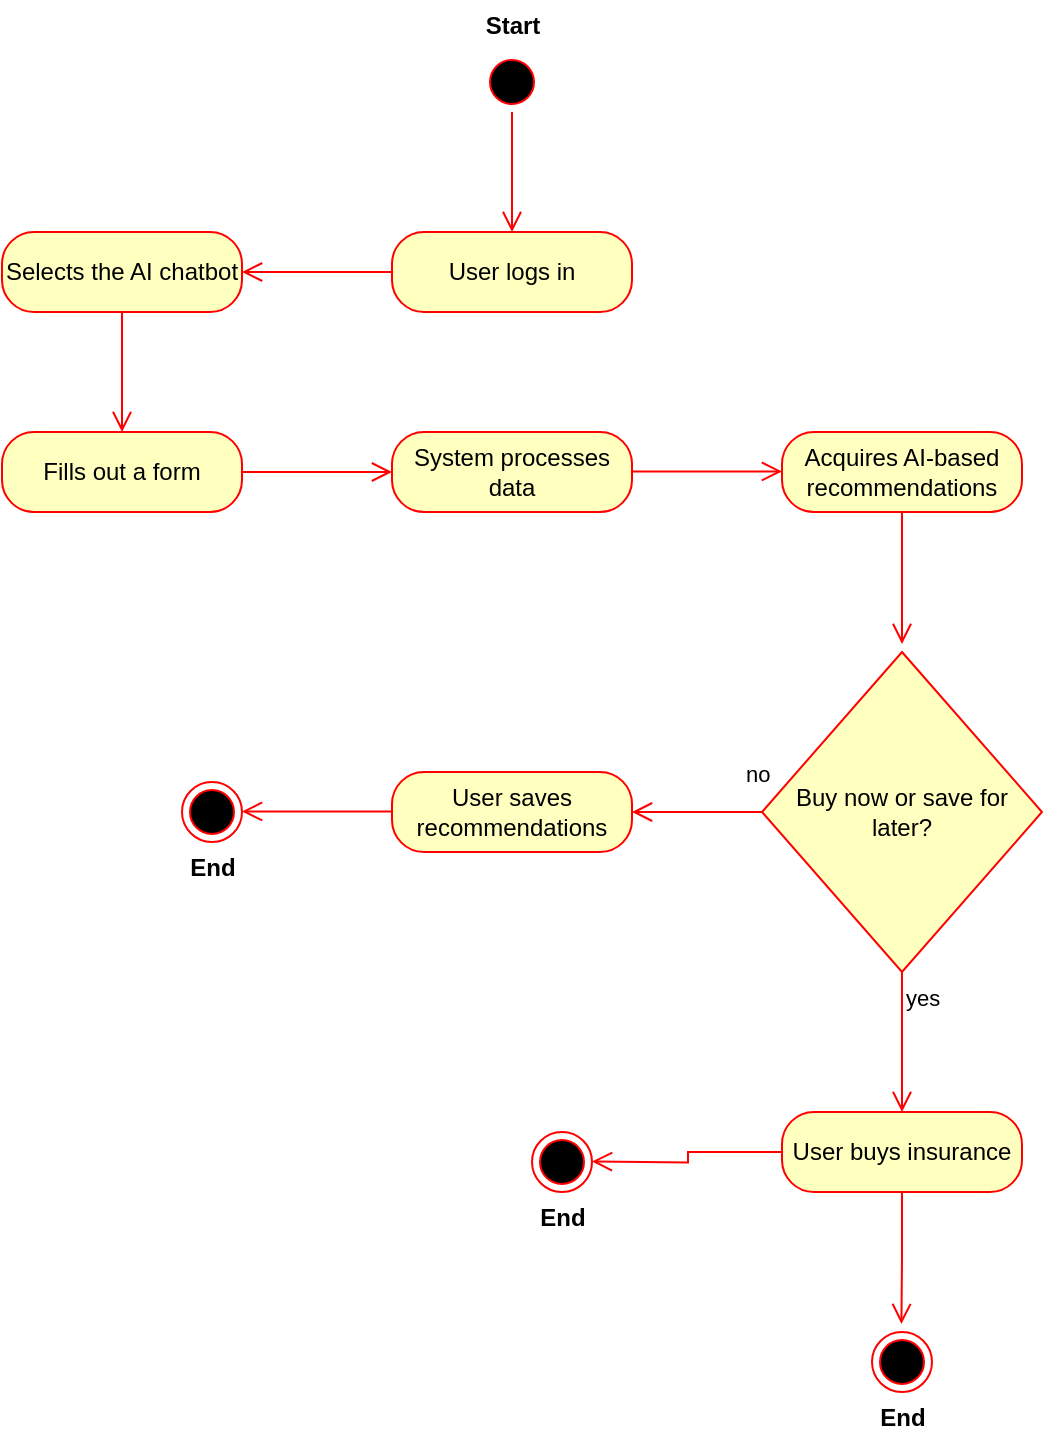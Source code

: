 <mxfile version="27.1.1">
  <diagram name="Page-1" id="KyxQp8voShygl3JnHhZr">
    <mxGraphModel dx="1425" dy="766" grid="1" gridSize="10" guides="1" tooltips="1" connect="1" arrows="1" fold="1" page="1" pageScale="1" pageWidth="850" pageHeight="1100" math="0" shadow="0">
      <root>
        <mxCell id="0" />
        <mxCell id="1" parent="0" />
        <mxCell id="4iAJ_tE6mHnHZplQDNx6-3" value="" style="edgeStyle=orthogonalEdgeStyle;html=1;verticalAlign=bottom;endArrow=open;endSize=8;strokeColor=#ff0000;rounded=0;exitX=0.5;exitY=1;exitDx=0;exitDy=0;" edge="1" source="4iAJ_tE6mHnHZplQDNx6-2" parent="1">
          <mxGeometry relative="1" as="geometry">
            <mxPoint x="425" y="290" as="targetPoint" />
            <mxPoint x="390" y="240" as="sourcePoint" />
          </mxGeometry>
        </mxCell>
        <mxCell id="4iAJ_tE6mHnHZplQDNx6-6" value="User logs in" style="rounded=1;whiteSpace=wrap;html=1;arcSize=40;fontColor=#000000;fillColor=#ffffc0;strokeColor=#ff0000;" vertex="1" parent="1">
          <mxGeometry x="365" y="290" width="120" height="40" as="geometry" />
        </mxCell>
        <mxCell id="4iAJ_tE6mHnHZplQDNx6-7" value="" style="edgeStyle=orthogonalEdgeStyle;html=1;verticalAlign=bottom;endArrow=open;endSize=8;strokeColor=#ff0000;rounded=0;exitX=0;exitY=0.5;exitDx=0;exitDy=0;entryX=1;entryY=0.5;entryDx=0;entryDy=0;" edge="1" source="4iAJ_tE6mHnHZplQDNx6-6" parent="1" target="4iAJ_tE6mHnHZplQDNx6-10">
          <mxGeometry relative="1" as="geometry">
            <mxPoint x="340" y="370" as="targetPoint" />
            <mxPoint x="340" y="310" as="sourcePoint" />
          </mxGeometry>
        </mxCell>
        <mxCell id="4iAJ_tE6mHnHZplQDNx6-10" value="Selects the AI chatbot" style="rounded=1;whiteSpace=wrap;html=1;arcSize=40;fontColor=#000000;fillColor=#ffffc0;strokeColor=#ff0000;" vertex="1" parent="1">
          <mxGeometry x="170" y="290" width="120" height="40" as="geometry" />
        </mxCell>
        <mxCell id="4iAJ_tE6mHnHZplQDNx6-11" value="" style="edgeStyle=orthogonalEdgeStyle;html=1;verticalAlign=bottom;endArrow=open;endSize=8;strokeColor=#ff0000;rounded=0;" edge="1" parent="1" source="4iAJ_tE6mHnHZplQDNx6-10">
          <mxGeometry relative="1" as="geometry">
            <mxPoint x="230" y="390" as="targetPoint" />
          </mxGeometry>
        </mxCell>
        <mxCell id="4iAJ_tE6mHnHZplQDNx6-12" value="System processes data" style="rounded=1;whiteSpace=wrap;html=1;arcSize=40;fontColor=#000000;fillColor=#ffffc0;strokeColor=#ff0000;" vertex="1" parent="1">
          <mxGeometry x="365" y="390" width="120" height="40" as="geometry" />
        </mxCell>
        <mxCell id="4iAJ_tE6mHnHZplQDNx6-14" value="Fills out a form" style="rounded=1;whiteSpace=wrap;html=1;arcSize=40;fontColor=#000000;fillColor=#ffffc0;strokeColor=#ff0000;" vertex="1" parent="1">
          <mxGeometry x="170" y="390" width="120" height="40" as="geometry" />
        </mxCell>
        <mxCell id="4iAJ_tE6mHnHZplQDNx6-15" value="" style="edgeStyle=orthogonalEdgeStyle;html=1;verticalAlign=bottom;endArrow=open;endSize=8;strokeColor=#ff0000;rounded=0;exitX=1;exitY=0.5;exitDx=0;exitDy=0;entryX=0;entryY=0.5;entryDx=0;entryDy=0;" edge="1" parent="1" source="4iAJ_tE6mHnHZplQDNx6-14" target="4iAJ_tE6mHnHZplQDNx6-12">
          <mxGeometry relative="1" as="geometry">
            <mxPoint x="140" y="530" as="targetPoint" />
            <mxPoint x="140.029" y="470" as="sourcePoint" />
          </mxGeometry>
        </mxCell>
        <mxCell id="4iAJ_tE6mHnHZplQDNx6-17" value="Acquires AI-based recommendations" style="rounded=1;whiteSpace=wrap;html=1;arcSize=40;fontColor=#000000;fillColor=#ffffc0;strokeColor=#ff0000;" vertex="1" parent="1">
          <mxGeometry x="560" y="390" width="120" height="40" as="geometry" />
        </mxCell>
        <mxCell id="4iAJ_tE6mHnHZplQDNx6-20" value="" style="edgeStyle=orthogonalEdgeStyle;html=1;verticalAlign=bottom;endArrow=open;endSize=8;strokeColor=#ff0000;rounded=0;exitX=1;exitY=0.5;exitDx=0;exitDy=0;entryX=0;entryY=0.5;entryDx=0;entryDy=0;" edge="1" parent="1">
          <mxGeometry relative="1" as="geometry">
            <mxPoint x="560" y="409.71" as="targetPoint" />
            <mxPoint x="485" y="409.71" as="sourcePoint" />
          </mxGeometry>
        </mxCell>
        <mxCell id="4iAJ_tE6mHnHZplQDNx6-22" value="Buy now or save for later?" style="rhombus;whiteSpace=wrap;html=1;fontColor=#000000;fillColor=#ffffc0;strokeColor=#ff0000;" vertex="1" parent="1">
          <mxGeometry x="550" y="500" width="140" height="160" as="geometry" />
        </mxCell>
        <mxCell id="4iAJ_tE6mHnHZplQDNx6-25" value="User buys insurance" style="rounded=1;whiteSpace=wrap;html=1;arcSize=40;fontColor=#000000;fillColor=#ffffc0;strokeColor=#ff0000;" vertex="1" parent="1">
          <mxGeometry x="560" y="730" width="120" height="40" as="geometry" />
        </mxCell>
        <mxCell id="4iAJ_tE6mHnHZplQDNx6-27" value="User saves recommendations" style="rounded=1;whiteSpace=wrap;html=1;arcSize=40;fontColor=#000000;fillColor=#ffffc0;strokeColor=#ff0000;" vertex="1" parent="1">
          <mxGeometry x="365" y="560" width="120" height="40" as="geometry" />
        </mxCell>
        <mxCell id="4iAJ_tE6mHnHZplQDNx6-30" value="" style="edgeStyle=orthogonalEdgeStyle;html=1;verticalAlign=bottom;endArrow=open;endSize=8;strokeColor=#ff0000;rounded=0;exitX=0.5;exitY=1;exitDx=0;exitDy=0;" edge="1" parent="1" source="4iAJ_tE6mHnHZplQDNx6-17">
          <mxGeometry relative="1" as="geometry">
            <mxPoint x="620" y="496" as="targetPoint" />
            <mxPoint x="590" y="436" as="sourcePoint" />
          </mxGeometry>
        </mxCell>
        <mxCell id="4iAJ_tE6mHnHZplQDNx6-31" value="" style="ellipse;html=1;shape=endState;fillColor=#000000;strokeColor=#ff0000;" vertex="1" parent="1">
          <mxGeometry x="260" y="565" width="30" height="30" as="geometry" />
        </mxCell>
        <mxCell id="4iAJ_tE6mHnHZplQDNx6-33" value="End" style="text;align=center;fontStyle=1;verticalAlign=middle;spacingLeft=3;spacingRight=3;strokeColor=none;rotatable=0;points=[[0,0.5],[1,0.5]];portConstraint=eastwest;html=1;" vertex="1" parent="1">
          <mxGeometry x="235" y="595" width="80" height="26" as="geometry" />
        </mxCell>
        <mxCell id="4iAJ_tE6mHnHZplQDNx6-32" value="" style="ellipse;html=1;shape=endState;fillColor=#000000;strokeColor=#ff0000;" vertex="1" parent="1">
          <mxGeometry x="605" y="840" width="30" height="30" as="geometry" />
        </mxCell>
        <mxCell id="4iAJ_tE6mHnHZplQDNx6-34" value="End" style="text;align=center;fontStyle=1;verticalAlign=middle;spacingLeft=3;spacingRight=3;strokeColor=none;rotatable=0;points=[[0,0.5],[1,0.5]];portConstraint=eastwest;html=1;" vertex="1" parent="1">
          <mxGeometry x="580" y="870" width="80" height="26" as="geometry" />
        </mxCell>
        <mxCell id="4iAJ_tE6mHnHZplQDNx6-2" value="" style="ellipse;html=1;shape=startState;fillColor=#000000;strokeColor=#ff0000;" vertex="1" parent="1">
          <mxGeometry x="410" y="200" width="30" height="30" as="geometry" />
        </mxCell>
        <mxCell id="4iAJ_tE6mHnHZplQDNx6-5" value="Start" style="text;align=center;fontStyle=1;verticalAlign=middle;spacingLeft=3;spacingRight=3;strokeColor=none;rotatable=0;points=[[0,0.5],[1,0.5]];portConstraint=eastwest;html=1;" vertex="1" parent="1">
          <mxGeometry x="385" y="174" width="80" height="26" as="geometry" />
        </mxCell>
        <mxCell id="4iAJ_tE6mHnHZplQDNx6-39" value="no" style="edgeStyle=orthogonalEdgeStyle;html=1;align=left;verticalAlign=bottom;endArrow=open;endSize=8;strokeColor=#ff0000;rounded=0;entryX=1;entryY=0.5;entryDx=0;entryDy=0;exitX=0;exitY=0.5;exitDx=0;exitDy=0;" edge="1" parent="1" source="4iAJ_tE6mHnHZplQDNx6-22" target="4iAJ_tE6mHnHZplQDNx6-27">
          <mxGeometry x="-0.7" y="-10" relative="1" as="geometry">
            <mxPoint x="440" y="579.71" as="targetPoint" />
            <mxPoint x="540" y="579.71" as="sourcePoint" />
            <mxPoint as="offset" />
          </mxGeometry>
        </mxCell>
        <mxCell id="4iAJ_tE6mHnHZplQDNx6-44" value="yes" style="edgeStyle=orthogonalEdgeStyle;html=1;align=left;verticalAlign=top;endArrow=open;endSize=8;strokeColor=#ff0000;rounded=0;exitX=0.5;exitY=1;exitDx=0;exitDy=0;entryX=0.5;entryY=0;entryDx=0;entryDy=0;" edge="1" parent="1" source="4iAJ_tE6mHnHZplQDNx6-22" target="4iAJ_tE6mHnHZplQDNx6-25">
          <mxGeometry x="-1" relative="1" as="geometry">
            <mxPoint x="619.71" y="730" as="targetPoint" />
            <mxPoint x="619.71" y="660" as="sourcePoint" />
          </mxGeometry>
        </mxCell>
        <mxCell id="4iAJ_tE6mHnHZplQDNx6-45" value="" style="edgeStyle=orthogonalEdgeStyle;html=1;verticalAlign=bottom;endArrow=open;endSize=8;strokeColor=#ff0000;rounded=0;exitX=0.5;exitY=1;exitDx=0;exitDy=0;" edge="1" parent="1" source="4iAJ_tE6mHnHZplQDNx6-25">
          <mxGeometry relative="1" as="geometry">
            <mxPoint x="619.71" y="836" as="targetPoint" />
            <mxPoint x="619.71" y="770" as="sourcePoint" />
          </mxGeometry>
        </mxCell>
        <mxCell id="4iAJ_tE6mHnHZplQDNx6-46" value="" style="edgeStyle=orthogonalEdgeStyle;html=1;verticalAlign=bottom;endArrow=open;endSize=8;strokeColor=#ff0000;rounded=0;exitX=0;exitY=0.5;exitDx=0;exitDy=0;entryX=1;entryY=0.5;entryDx=0;entryDy=0;" edge="1" parent="1">
          <mxGeometry relative="1" as="geometry">
            <mxPoint x="290" y="579.71" as="targetPoint" />
            <mxPoint x="365" y="579.71" as="sourcePoint" />
          </mxGeometry>
        </mxCell>
        <mxCell id="4iAJ_tE6mHnHZplQDNx6-47" value="" style="ellipse;html=1;shape=endState;fillColor=#000000;strokeColor=#ff0000;" vertex="1" parent="1">
          <mxGeometry x="435" y="740" width="30" height="30" as="geometry" />
        </mxCell>
        <mxCell id="4iAJ_tE6mHnHZplQDNx6-48" value="End" style="text;align=center;fontStyle=1;verticalAlign=middle;spacingLeft=3;spacingRight=3;strokeColor=none;rotatable=0;points=[[0,0.5],[1,0.5]];portConstraint=eastwest;html=1;" vertex="1" parent="1">
          <mxGeometry x="410" y="770" width="80" height="26" as="geometry" />
        </mxCell>
        <mxCell id="4iAJ_tE6mHnHZplQDNx6-49" value="" style="edgeStyle=orthogonalEdgeStyle;html=1;verticalAlign=bottom;endArrow=open;endSize=8;strokeColor=#ff0000;rounded=0;exitX=0;exitY=0.5;exitDx=0;exitDy=0;entryX=1;entryY=0.5;entryDx=0;entryDy=0;" edge="1" parent="1" source="4iAJ_tE6mHnHZplQDNx6-25">
          <mxGeometry relative="1" as="geometry">
            <mxPoint x="465" y="754.71" as="targetPoint" />
            <mxPoint x="540" y="754.71" as="sourcePoint" />
          </mxGeometry>
        </mxCell>
      </root>
    </mxGraphModel>
  </diagram>
</mxfile>

